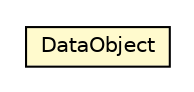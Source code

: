 #!/usr/local/bin/dot
#
# Class diagram 
# Generated by UMLGraph version R5_6_6-8-g8d7759 (http://www.umlgraph.org/)
#

digraph G {
	edge [fontname="Helvetica",fontsize=10,labelfontname="Helvetica",labelfontsize=10];
	node [fontname="Helvetica",fontsize=10,shape=plaintext];
	nodesep=0.25;
	ranksep=0.5;
	// org.dayatang.db.DataObject
	c35429 [label=<<table title="org.dayatang.db.DataObject" border="0" cellborder="1" cellspacing="0" cellpadding="2" port="p" bgcolor="lemonChiffon" href="./DataObject.html">
		<tr><td><table border="0" cellspacing="0" cellpadding="1">
<tr><td align="center" balign="center"> DataObject </td></tr>
		</table></td></tr>
		</table>>, URL="./DataObject.html", fontname="Helvetica", fontcolor="black", fontsize=10.0];
}

